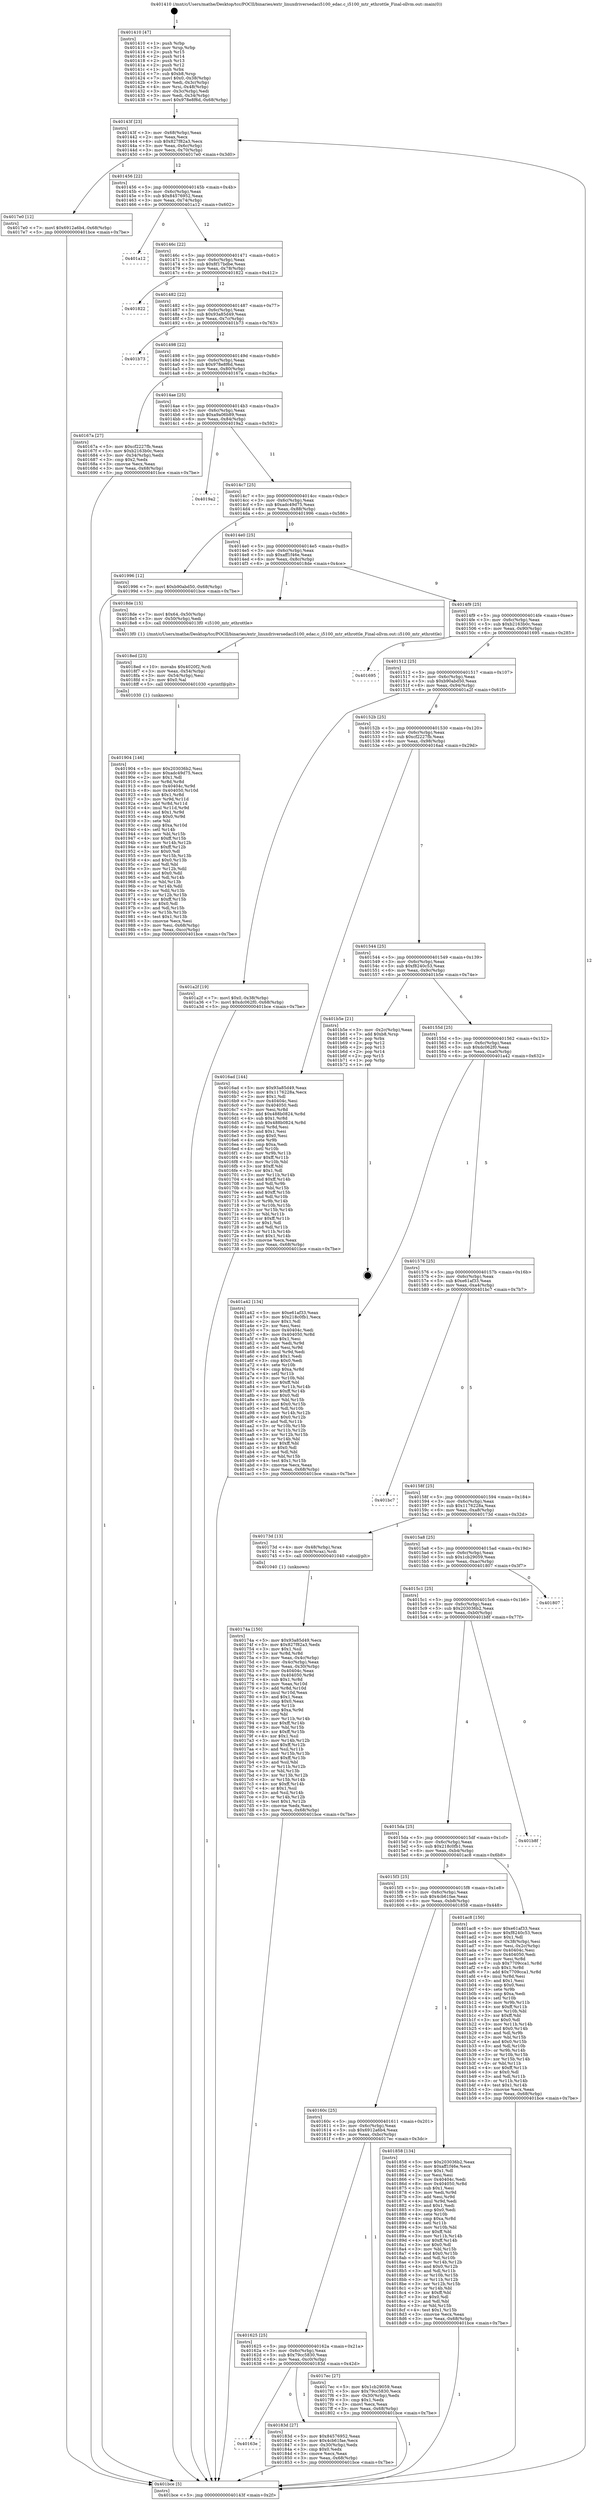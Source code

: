 digraph "0x401410" {
  label = "0x401410 (/mnt/c/Users/mathe/Desktop/tcc/POCII/binaries/extr_linuxdriversedaci5100_edac.c_i5100_mtr_ethrottle_Final-ollvm.out::main(0))"
  labelloc = "t"
  node[shape=record]

  Entry [label="",width=0.3,height=0.3,shape=circle,fillcolor=black,style=filled]
  "0x40143f" [label="{
     0x40143f [23]\l
     | [instrs]\l
     &nbsp;&nbsp;0x40143f \<+3\>: mov -0x68(%rbp),%eax\l
     &nbsp;&nbsp;0x401442 \<+2\>: mov %eax,%ecx\l
     &nbsp;&nbsp;0x401444 \<+6\>: sub $0x827f82a3,%ecx\l
     &nbsp;&nbsp;0x40144a \<+3\>: mov %eax,-0x6c(%rbp)\l
     &nbsp;&nbsp;0x40144d \<+3\>: mov %ecx,-0x70(%rbp)\l
     &nbsp;&nbsp;0x401450 \<+6\>: je 00000000004017e0 \<main+0x3d0\>\l
  }"]
  "0x4017e0" [label="{
     0x4017e0 [12]\l
     | [instrs]\l
     &nbsp;&nbsp;0x4017e0 \<+7\>: movl $0x6912a6b4,-0x68(%rbp)\l
     &nbsp;&nbsp;0x4017e7 \<+5\>: jmp 0000000000401bce \<main+0x7be\>\l
  }"]
  "0x401456" [label="{
     0x401456 [22]\l
     | [instrs]\l
     &nbsp;&nbsp;0x401456 \<+5\>: jmp 000000000040145b \<main+0x4b\>\l
     &nbsp;&nbsp;0x40145b \<+3\>: mov -0x6c(%rbp),%eax\l
     &nbsp;&nbsp;0x40145e \<+5\>: sub $0x84576952,%eax\l
     &nbsp;&nbsp;0x401463 \<+3\>: mov %eax,-0x74(%rbp)\l
     &nbsp;&nbsp;0x401466 \<+6\>: je 0000000000401a12 \<main+0x602\>\l
  }"]
  Exit [label="",width=0.3,height=0.3,shape=circle,fillcolor=black,style=filled,peripheries=2]
  "0x401a12" [label="{
     0x401a12\l
  }", style=dashed]
  "0x40146c" [label="{
     0x40146c [22]\l
     | [instrs]\l
     &nbsp;&nbsp;0x40146c \<+5\>: jmp 0000000000401471 \<main+0x61\>\l
     &nbsp;&nbsp;0x401471 \<+3\>: mov -0x6c(%rbp),%eax\l
     &nbsp;&nbsp;0x401474 \<+5\>: sub $0x8f17bdbe,%eax\l
     &nbsp;&nbsp;0x401479 \<+3\>: mov %eax,-0x78(%rbp)\l
     &nbsp;&nbsp;0x40147c \<+6\>: je 0000000000401822 \<main+0x412\>\l
  }"]
  "0x401904" [label="{
     0x401904 [146]\l
     | [instrs]\l
     &nbsp;&nbsp;0x401904 \<+5\>: mov $0x203036b2,%esi\l
     &nbsp;&nbsp;0x401909 \<+5\>: mov $0xadc49d75,%ecx\l
     &nbsp;&nbsp;0x40190e \<+2\>: mov $0x1,%dl\l
     &nbsp;&nbsp;0x401910 \<+3\>: xor %r8d,%r8d\l
     &nbsp;&nbsp;0x401913 \<+8\>: mov 0x40404c,%r9d\l
     &nbsp;&nbsp;0x40191b \<+8\>: mov 0x404050,%r10d\l
     &nbsp;&nbsp;0x401923 \<+4\>: sub $0x1,%r8d\l
     &nbsp;&nbsp;0x401927 \<+3\>: mov %r9d,%r11d\l
     &nbsp;&nbsp;0x40192a \<+3\>: add %r8d,%r11d\l
     &nbsp;&nbsp;0x40192d \<+4\>: imul %r11d,%r9d\l
     &nbsp;&nbsp;0x401931 \<+4\>: and $0x1,%r9d\l
     &nbsp;&nbsp;0x401935 \<+4\>: cmp $0x0,%r9d\l
     &nbsp;&nbsp;0x401939 \<+3\>: sete %bl\l
     &nbsp;&nbsp;0x40193c \<+4\>: cmp $0xa,%r10d\l
     &nbsp;&nbsp;0x401940 \<+4\>: setl %r14b\l
     &nbsp;&nbsp;0x401944 \<+3\>: mov %bl,%r15b\l
     &nbsp;&nbsp;0x401947 \<+4\>: xor $0xff,%r15b\l
     &nbsp;&nbsp;0x40194b \<+3\>: mov %r14b,%r12b\l
     &nbsp;&nbsp;0x40194e \<+4\>: xor $0xff,%r12b\l
     &nbsp;&nbsp;0x401952 \<+3\>: xor $0x0,%dl\l
     &nbsp;&nbsp;0x401955 \<+3\>: mov %r15b,%r13b\l
     &nbsp;&nbsp;0x401958 \<+4\>: and $0x0,%r13b\l
     &nbsp;&nbsp;0x40195c \<+2\>: and %dl,%bl\l
     &nbsp;&nbsp;0x40195e \<+3\>: mov %r12b,%dil\l
     &nbsp;&nbsp;0x401961 \<+4\>: and $0x0,%dil\l
     &nbsp;&nbsp;0x401965 \<+3\>: and %dl,%r14b\l
     &nbsp;&nbsp;0x401968 \<+3\>: or %bl,%r13b\l
     &nbsp;&nbsp;0x40196b \<+3\>: or %r14b,%dil\l
     &nbsp;&nbsp;0x40196e \<+3\>: xor %dil,%r13b\l
     &nbsp;&nbsp;0x401971 \<+3\>: or %r12b,%r15b\l
     &nbsp;&nbsp;0x401974 \<+4\>: xor $0xff,%r15b\l
     &nbsp;&nbsp;0x401978 \<+3\>: or $0x0,%dl\l
     &nbsp;&nbsp;0x40197b \<+3\>: and %dl,%r15b\l
     &nbsp;&nbsp;0x40197e \<+3\>: or %r15b,%r13b\l
     &nbsp;&nbsp;0x401981 \<+4\>: test $0x1,%r13b\l
     &nbsp;&nbsp;0x401985 \<+3\>: cmovne %ecx,%esi\l
     &nbsp;&nbsp;0x401988 \<+3\>: mov %esi,-0x68(%rbp)\l
     &nbsp;&nbsp;0x40198b \<+6\>: mov %eax,-0xcc(%rbp)\l
     &nbsp;&nbsp;0x401991 \<+5\>: jmp 0000000000401bce \<main+0x7be\>\l
  }"]
  "0x401822" [label="{
     0x401822\l
  }", style=dashed]
  "0x401482" [label="{
     0x401482 [22]\l
     | [instrs]\l
     &nbsp;&nbsp;0x401482 \<+5\>: jmp 0000000000401487 \<main+0x77\>\l
     &nbsp;&nbsp;0x401487 \<+3\>: mov -0x6c(%rbp),%eax\l
     &nbsp;&nbsp;0x40148a \<+5\>: sub $0x93a85d49,%eax\l
     &nbsp;&nbsp;0x40148f \<+3\>: mov %eax,-0x7c(%rbp)\l
     &nbsp;&nbsp;0x401492 \<+6\>: je 0000000000401b73 \<main+0x763\>\l
  }"]
  "0x4018ed" [label="{
     0x4018ed [23]\l
     | [instrs]\l
     &nbsp;&nbsp;0x4018ed \<+10\>: movabs $0x4020f2,%rdi\l
     &nbsp;&nbsp;0x4018f7 \<+3\>: mov %eax,-0x54(%rbp)\l
     &nbsp;&nbsp;0x4018fa \<+3\>: mov -0x54(%rbp),%esi\l
     &nbsp;&nbsp;0x4018fd \<+2\>: mov $0x0,%al\l
     &nbsp;&nbsp;0x4018ff \<+5\>: call 0000000000401030 \<printf@plt\>\l
     | [calls]\l
     &nbsp;&nbsp;0x401030 \{1\} (unknown)\l
  }"]
  "0x401b73" [label="{
     0x401b73\l
  }", style=dashed]
  "0x401498" [label="{
     0x401498 [22]\l
     | [instrs]\l
     &nbsp;&nbsp;0x401498 \<+5\>: jmp 000000000040149d \<main+0x8d\>\l
     &nbsp;&nbsp;0x40149d \<+3\>: mov -0x6c(%rbp),%eax\l
     &nbsp;&nbsp;0x4014a0 \<+5\>: sub $0x978e8f6d,%eax\l
     &nbsp;&nbsp;0x4014a5 \<+3\>: mov %eax,-0x80(%rbp)\l
     &nbsp;&nbsp;0x4014a8 \<+6\>: je 000000000040167a \<main+0x26a\>\l
  }"]
  "0x40163e" [label="{
     0x40163e\l
  }", style=dashed]
  "0x40167a" [label="{
     0x40167a [27]\l
     | [instrs]\l
     &nbsp;&nbsp;0x40167a \<+5\>: mov $0xcf2227fb,%eax\l
     &nbsp;&nbsp;0x40167f \<+5\>: mov $0xb2163b0c,%ecx\l
     &nbsp;&nbsp;0x401684 \<+3\>: mov -0x34(%rbp),%edx\l
     &nbsp;&nbsp;0x401687 \<+3\>: cmp $0x2,%edx\l
     &nbsp;&nbsp;0x40168a \<+3\>: cmovne %ecx,%eax\l
     &nbsp;&nbsp;0x40168d \<+3\>: mov %eax,-0x68(%rbp)\l
     &nbsp;&nbsp;0x401690 \<+5\>: jmp 0000000000401bce \<main+0x7be\>\l
  }"]
  "0x4014ae" [label="{
     0x4014ae [25]\l
     | [instrs]\l
     &nbsp;&nbsp;0x4014ae \<+5\>: jmp 00000000004014b3 \<main+0xa3\>\l
     &nbsp;&nbsp;0x4014b3 \<+3\>: mov -0x6c(%rbp),%eax\l
     &nbsp;&nbsp;0x4014b6 \<+5\>: sub $0xa9a06b89,%eax\l
     &nbsp;&nbsp;0x4014bb \<+6\>: mov %eax,-0x84(%rbp)\l
     &nbsp;&nbsp;0x4014c1 \<+6\>: je 00000000004019a2 \<main+0x592\>\l
  }"]
  "0x401bce" [label="{
     0x401bce [5]\l
     | [instrs]\l
     &nbsp;&nbsp;0x401bce \<+5\>: jmp 000000000040143f \<main+0x2f\>\l
  }"]
  "0x401410" [label="{
     0x401410 [47]\l
     | [instrs]\l
     &nbsp;&nbsp;0x401410 \<+1\>: push %rbp\l
     &nbsp;&nbsp;0x401411 \<+3\>: mov %rsp,%rbp\l
     &nbsp;&nbsp;0x401414 \<+2\>: push %r15\l
     &nbsp;&nbsp;0x401416 \<+2\>: push %r14\l
     &nbsp;&nbsp;0x401418 \<+2\>: push %r13\l
     &nbsp;&nbsp;0x40141a \<+2\>: push %r12\l
     &nbsp;&nbsp;0x40141c \<+1\>: push %rbx\l
     &nbsp;&nbsp;0x40141d \<+7\>: sub $0xb8,%rsp\l
     &nbsp;&nbsp;0x401424 \<+7\>: movl $0x0,-0x38(%rbp)\l
     &nbsp;&nbsp;0x40142b \<+3\>: mov %edi,-0x3c(%rbp)\l
     &nbsp;&nbsp;0x40142e \<+4\>: mov %rsi,-0x48(%rbp)\l
     &nbsp;&nbsp;0x401432 \<+3\>: mov -0x3c(%rbp),%edi\l
     &nbsp;&nbsp;0x401435 \<+3\>: mov %edi,-0x34(%rbp)\l
     &nbsp;&nbsp;0x401438 \<+7\>: movl $0x978e8f6d,-0x68(%rbp)\l
  }"]
  "0x40183d" [label="{
     0x40183d [27]\l
     | [instrs]\l
     &nbsp;&nbsp;0x40183d \<+5\>: mov $0x84576952,%eax\l
     &nbsp;&nbsp;0x401842 \<+5\>: mov $0x4cb61fae,%ecx\l
     &nbsp;&nbsp;0x401847 \<+3\>: mov -0x30(%rbp),%edx\l
     &nbsp;&nbsp;0x40184a \<+3\>: cmp $0x0,%edx\l
     &nbsp;&nbsp;0x40184d \<+3\>: cmove %ecx,%eax\l
     &nbsp;&nbsp;0x401850 \<+3\>: mov %eax,-0x68(%rbp)\l
     &nbsp;&nbsp;0x401853 \<+5\>: jmp 0000000000401bce \<main+0x7be\>\l
  }"]
  "0x4019a2" [label="{
     0x4019a2\l
  }", style=dashed]
  "0x4014c7" [label="{
     0x4014c7 [25]\l
     | [instrs]\l
     &nbsp;&nbsp;0x4014c7 \<+5\>: jmp 00000000004014cc \<main+0xbc\>\l
     &nbsp;&nbsp;0x4014cc \<+3\>: mov -0x6c(%rbp),%eax\l
     &nbsp;&nbsp;0x4014cf \<+5\>: sub $0xadc49d75,%eax\l
     &nbsp;&nbsp;0x4014d4 \<+6\>: mov %eax,-0x88(%rbp)\l
     &nbsp;&nbsp;0x4014da \<+6\>: je 0000000000401996 \<main+0x586\>\l
  }"]
  "0x401625" [label="{
     0x401625 [25]\l
     | [instrs]\l
     &nbsp;&nbsp;0x401625 \<+5\>: jmp 000000000040162a \<main+0x21a\>\l
     &nbsp;&nbsp;0x40162a \<+3\>: mov -0x6c(%rbp),%eax\l
     &nbsp;&nbsp;0x40162d \<+5\>: sub $0x79cc5830,%eax\l
     &nbsp;&nbsp;0x401632 \<+6\>: mov %eax,-0xc0(%rbp)\l
     &nbsp;&nbsp;0x401638 \<+6\>: je 000000000040183d \<main+0x42d\>\l
  }"]
  "0x401996" [label="{
     0x401996 [12]\l
     | [instrs]\l
     &nbsp;&nbsp;0x401996 \<+7\>: movl $0xb90abd50,-0x68(%rbp)\l
     &nbsp;&nbsp;0x40199d \<+5\>: jmp 0000000000401bce \<main+0x7be\>\l
  }"]
  "0x4014e0" [label="{
     0x4014e0 [25]\l
     | [instrs]\l
     &nbsp;&nbsp;0x4014e0 \<+5\>: jmp 00000000004014e5 \<main+0xd5\>\l
     &nbsp;&nbsp;0x4014e5 \<+3\>: mov -0x6c(%rbp),%eax\l
     &nbsp;&nbsp;0x4014e8 \<+5\>: sub $0xaff1f46e,%eax\l
     &nbsp;&nbsp;0x4014ed \<+6\>: mov %eax,-0x8c(%rbp)\l
     &nbsp;&nbsp;0x4014f3 \<+6\>: je 00000000004018de \<main+0x4ce\>\l
  }"]
  "0x4017ec" [label="{
     0x4017ec [27]\l
     | [instrs]\l
     &nbsp;&nbsp;0x4017ec \<+5\>: mov $0x1cb29059,%eax\l
     &nbsp;&nbsp;0x4017f1 \<+5\>: mov $0x79cc5830,%ecx\l
     &nbsp;&nbsp;0x4017f6 \<+3\>: mov -0x30(%rbp),%edx\l
     &nbsp;&nbsp;0x4017f9 \<+3\>: cmp $0x1,%edx\l
     &nbsp;&nbsp;0x4017fc \<+3\>: cmovl %ecx,%eax\l
     &nbsp;&nbsp;0x4017ff \<+3\>: mov %eax,-0x68(%rbp)\l
     &nbsp;&nbsp;0x401802 \<+5\>: jmp 0000000000401bce \<main+0x7be\>\l
  }"]
  "0x4018de" [label="{
     0x4018de [15]\l
     | [instrs]\l
     &nbsp;&nbsp;0x4018de \<+7\>: movl $0x64,-0x50(%rbp)\l
     &nbsp;&nbsp;0x4018e5 \<+3\>: mov -0x50(%rbp),%edi\l
     &nbsp;&nbsp;0x4018e8 \<+5\>: call 00000000004013f0 \<i5100_mtr_ethrottle\>\l
     | [calls]\l
     &nbsp;&nbsp;0x4013f0 \{1\} (/mnt/c/Users/mathe/Desktop/tcc/POCII/binaries/extr_linuxdriversedaci5100_edac.c_i5100_mtr_ethrottle_Final-ollvm.out::i5100_mtr_ethrottle)\l
  }"]
  "0x4014f9" [label="{
     0x4014f9 [25]\l
     | [instrs]\l
     &nbsp;&nbsp;0x4014f9 \<+5\>: jmp 00000000004014fe \<main+0xee\>\l
     &nbsp;&nbsp;0x4014fe \<+3\>: mov -0x6c(%rbp),%eax\l
     &nbsp;&nbsp;0x401501 \<+5\>: sub $0xb2163b0c,%eax\l
     &nbsp;&nbsp;0x401506 \<+6\>: mov %eax,-0x90(%rbp)\l
     &nbsp;&nbsp;0x40150c \<+6\>: je 0000000000401695 \<main+0x285\>\l
  }"]
  "0x40160c" [label="{
     0x40160c [25]\l
     | [instrs]\l
     &nbsp;&nbsp;0x40160c \<+5\>: jmp 0000000000401611 \<main+0x201\>\l
     &nbsp;&nbsp;0x401611 \<+3\>: mov -0x6c(%rbp),%eax\l
     &nbsp;&nbsp;0x401614 \<+5\>: sub $0x6912a6b4,%eax\l
     &nbsp;&nbsp;0x401619 \<+6\>: mov %eax,-0xbc(%rbp)\l
     &nbsp;&nbsp;0x40161f \<+6\>: je 00000000004017ec \<main+0x3dc\>\l
  }"]
  "0x401695" [label="{
     0x401695\l
  }", style=dashed]
  "0x401512" [label="{
     0x401512 [25]\l
     | [instrs]\l
     &nbsp;&nbsp;0x401512 \<+5\>: jmp 0000000000401517 \<main+0x107\>\l
     &nbsp;&nbsp;0x401517 \<+3\>: mov -0x6c(%rbp),%eax\l
     &nbsp;&nbsp;0x40151a \<+5\>: sub $0xb90abd50,%eax\l
     &nbsp;&nbsp;0x40151f \<+6\>: mov %eax,-0x94(%rbp)\l
     &nbsp;&nbsp;0x401525 \<+6\>: je 0000000000401a2f \<main+0x61f\>\l
  }"]
  "0x401858" [label="{
     0x401858 [134]\l
     | [instrs]\l
     &nbsp;&nbsp;0x401858 \<+5\>: mov $0x203036b2,%eax\l
     &nbsp;&nbsp;0x40185d \<+5\>: mov $0xaff1f46e,%ecx\l
     &nbsp;&nbsp;0x401862 \<+2\>: mov $0x1,%dl\l
     &nbsp;&nbsp;0x401864 \<+2\>: xor %esi,%esi\l
     &nbsp;&nbsp;0x401866 \<+7\>: mov 0x40404c,%edi\l
     &nbsp;&nbsp;0x40186d \<+8\>: mov 0x404050,%r8d\l
     &nbsp;&nbsp;0x401875 \<+3\>: sub $0x1,%esi\l
     &nbsp;&nbsp;0x401878 \<+3\>: mov %edi,%r9d\l
     &nbsp;&nbsp;0x40187b \<+3\>: add %esi,%r9d\l
     &nbsp;&nbsp;0x40187e \<+4\>: imul %r9d,%edi\l
     &nbsp;&nbsp;0x401882 \<+3\>: and $0x1,%edi\l
     &nbsp;&nbsp;0x401885 \<+3\>: cmp $0x0,%edi\l
     &nbsp;&nbsp;0x401888 \<+4\>: sete %r10b\l
     &nbsp;&nbsp;0x40188c \<+4\>: cmp $0xa,%r8d\l
     &nbsp;&nbsp;0x401890 \<+4\>: setl %r11b\l
     &nbsp;&nbsp;0x401894 \<+3\>: mov %r10b,%bl\l
     &nbsp;&nbsp;0x401897 \<+3\>: xor $0xff,%bl\l
     &nbsp;&nbsp;0x40189a \<+3\>: mov %r11b,%r14b\l
     &nbsp;&nbsp;0x40189d \<+4\>: xor $0xff,%r14b\l
     &nbsp;&nbsp;0x4018a1 \<+3\>: xor $0x0,%dl\l
     &nbsp;&nbsp;0x4018a4 \<+3\>: mov %bl,%r15b\l
     &nbsp;&nbsp;0x4018a7 \<+4\>: and $0x0,%r15b\l
     &nbsp;&nbsp;0x4018ab \<+3\>: and %dl,%r10b\l
     &nbsp;&nbsp;0x4018ae \<+3\>: mov %r14b,%r12b\l
     &nbsp;&nbsp;0x4018b1 \<+4\>: and $0x0,%r12b\l
     &nbsp;&nbsp;0x4018b5 \<+3\>: and %dl,%r11b\l
     &nbsp;&nbsp;0x4018b8 \<+3\>: or %r10b,%r15b\l
     &nbsp;&nbsp;0x4018bb \<+3\>: or %r11b,%r12b\l
     &nbsp;&nbsp;0x4018be \<+3\>: xor %r12b,%r15b\l
     &nbsp;&nbsp;0x4018c1 \<+3\>: or %r14b,%bl\l
     &nbsp;&nbsp;0x4018c4 \<+3\>: xor $0xff,%bl\l
     &nbsp;&nbsp;0x4018c7 \<+3\>: or $0x0,%dl\l
     &nbsp;&nbsp;0x4018ca \<+2\>: and %dl,%bl\l
     &nbsp;&nbsp;0x4018cc \<+3\>: or %bl,%r15b\l
     &nbsp;&nbsp;0x4018cf \<+4\>: test $0x1,%r15b\l
     &nbsp;&nbsp;0x4018d3 \<+3\>: cmovne %ecx,%eax\l
     &nbsp;&nbsp;0x4018d6 \<+3\>: mov %eax,-0x68(%rbp)\l
     &nbsp;&nbsp;0x4018d9 \<+5\>: jmp 0000000000401bce \<main+0x7be\>\l
  }"]
  "0x401a2f" [label="{
     0x401a2f [19]\l
     | [instrs]\l
     &nbsp;&nbsp;0x401a2f \<+7\>: movl $0x0,-0x38(%rbp)\l
     &nbsp;&nbsp;0x401a36 \<+7\>: movl $0xdc062f0,-0x68(%rbp)\l
     &nbsp;&nbsp;0x401a3d \<+5\>: jmp 0000000000401bce \<main+0x7be\>\l
  }"]
  "0x40152b" [label="{
     0x40152b [25]\l
     | [instrs]\l
     &nbsp;&nbsp;0x40152b \<+5\>: jmp 0000000000401530 \<main+0x120\>\l
     &nbsp;&nbsp;0x401530 \<+3\>: mov -0x6c(%rbp),%eax\l
     &nbsp;&nbsp;0x401533 \<+5\>: sub $0xcf2227fb,%eax\l
     &nbsp;&nbsp;0x401538 \<+6\>: mov %eax,-0x98(%rbp)\l
     &nbsp;&nbsp;0x40153e \<+6\>: je 00000000004016ad \<main+0x29d\>\l
  }"]
  "0x4015f3" [label="{
     0x4015f3 [25]\l
     | [instrs]\l
     &nbsp;&nbsp;0x4015f3 \<+5\>: jmp 00000000004015f8 \<main+0x1e8\>\l
     &nbsp;&nbsp;0x4015f8 \<+3\>: mov -0x6c(%rbp),%eax\l
     &nbsp;&nbsp;0x4015fb \<+5\>: sub $0x4cb61fae,%eax\l
     &nbsp;&nbsp;0x401600 \<+6\>: mov %eax,-0xb8(%rbp)\l
     &nbsp;&nbsp;0x401606 \<+6\>: je 0000000000401858 \<main+0x448\>\l
  }"]
  "0x4016ad" [label="{
     0x4016ad [144]\l
     | [instrs]\l
     &nbsp;&nbsp;0x4016ad \<+5\>: mov $0x93a85d49,%eax\l
     &nbsp;&nbsp;0x4016b2 \<+5\>: mov $0x1176228a,%ecx\l
     &nbsp;&nbsp;0x4016b7 \<+2\>: mov $0x1,%dl\l
     &nbsp;&nbsp;0x4016b9 \<+7\>: mov 0x40404c,%esi\l
     &nbsp;&nbsp;0x4016c0 \<+7\>: mov 0x404050,%edi\l
     &nbsp;&nbsp;0x4016c7 \<+3\>: mov %esi,%r8d\l
     &nbsp;&nbsp;0x4016ca \<+7\>: add $0x488b0824,%r8d\l
     &nbsp;&nbsp;0x4016d1 \<+4\>: sub $0x1,%r8d\l
     &nbsp;&nbsp;0x4016d5 \<+7\>: sub $0x488b0824,%r8d\l
     &nbsp;&nbsp;0x4016dc \<+4\>: imul %r8d,%esi\l
     &nbsp;&nbsp;0x4016e0 \<+3\>: and $0x1,%esi\l
     &nbsp;&nbsp;0x4016e3 \<+3\>: cmp $0x0,%esi\l
     &nbsp;&nbsp;0x4016e6 \<+4\>: sete %r9b\l
     &nbsp;&nbsp;0x4016ea \<+3\>: cmp $0xa,%edi\l
     &nbsp;&nbsp;0x4016ed \<+4\>: setl %r10b\l
     &nbsp;&nbsp;0x4016f1 \<+3\>: mov %r9b,%r11b\l
     &nbsp;&nbsp;0x4016f4 \<+4\>: xor $0xff,%r11b\l
     &nbsp;&nbsp;0x4016f8 \<+3\>: mov %r10b,%bl\l
     &nbsp;&nbsp;0x4016fb \<+3\>: xor $0xff,%bl\l
     &nbsp;&nbsp;0x4016fe \<+3\>: xor $0x1,%dl\l
     &nbsp;&nbsp;0x401701 \<+3\>: mov %r11b,%r14b\l
     &nbsp;&nbsp;0x401704 \<+4\>: and $0xff,%r14b\l
     &nbsp;&nbsp;0x401708 \<+3\>: and %dl,%r9b\l
     &nbsp;&nbsp;0x40170b \<+3\>: mov %bl,%r15b\l
     &nbsp;&nbsp;0x40170e \<+4\>: and $0xff,%r15b\l
     &nbsp;&nbsp;0x401712 \<+3\>: and %dl,%r10b\l
     &nbsp;&nbsp;0x401715 \<+3\>: or %r9b,%r14b\l
     &nbsp;&nbsp;0x401718 \<+3\>: or %r10b,%r15b\l
     &nbsp;&nbsp;0x40171b \<+3\>: xor %r15b,%r14b\l
     &nbsp;&nbsp;0x40171e \<+3\>: or %bl,%r11b\l
     &nbsp;&nbsp;0x401721 \<+4\>: xor $0xff,%r11b\l
     &nbsp;&nbsp;0x401725 \<+3\>: or $0x1,%dl\l
     &nbsp;&nbsp;0x401728 \<+3\>: and %dl,%r11b\l
     &nbsp;&nbsp;0x40172b \<+3\>: or %r11b,%r14b\l
     &nbsp;&nbsp;0x40172e \<+4\>: test $0x1,%r14b\l
     &nbsp;&nbsp;0x401732 \<+3\>: cmovne %ecx,%eax\l
     &nbsp;&nbsp;0x401735 \<+3\>: mov %eax,-0x68(%rbp)\l
     &nbsp;&nbsp;0x401738 \<+5\>: jmp 0000000000401bce \<main+0x7be\>\l
  }"]
  "0x401544" [label="{
     0x401544 [25]\l
     | [instrs]\l
     &nbsp;&nbsp;0x401544 \<+5\>: jmp 0000000000401549 \<main+0x139\>\l
     &nbsp;&nbsp;0x401549 \<+3\>: mov -0x6c(%rbp),%eax\l
     &nbsp;&nbsp;0x40154c \<+5\>: sub $0xf8240c53,%eax\l
     &nbsp;&nbsp;0x401551 \<+6\>: mov %eax,-0x9c(%rbp)\l
     &nbsp;&nbsp;0x401557 \<+6\>: je 0000000000401b5e \<main+0x74e\>\l
  }"]
  "0x401ac8" [label="{
     0x401ac8 [150]\l
     | [instrs]\l
     &nbsp;&nbsp;0x401ac8 \<+5\>: mov $0xe61af33,%eax\l
     &nbsp;&nbsp;0x401acd \<+5\>: mov $0xf8240c53,%ecx\l
     &nbsp;&nbsp;0x401ad2 \<+2\>: mov $0x1,%dl\l
     &nbsp;&nbsp;0x401ad4 \<+3\>: mov -0x38(%rbp),%esi\l
     &nbsp;&nbsp;0x401ad7 \<+3\>: mov %esi,-0x2c(%rbp)\l
     &nbsp;&nbsp;0x401ada \<+7\>: mov 0x40404c,%esi\l
     &nbsp;&nbsp;0x401ae1 \<+7\>: mov 0x404050,%edi\l
     &nbsp;&nbsp;0x401ae8 \<+3\>: mov %esi,%r8d\l
     &nbsp;&nbsp;0x401aeb \<+7\>: sub $0x7709cca1,%r8d\l
     &nbsp;&nbsp;0x401af2 \<+4\>: sub $0x1,%r8d\l
     &nbsp;&nbsp;0x401af6 \<+7\>: add $0x7709cca1,%r8d\l
     &nbsp;&nbsp;0x401afd \<+4\>: imul %r8d,%esi\l
     &nbsp;&nbsp;0x401b01 \<+3\>: and $0x1,%esi\l
     &nbsp;&nbsp;0x401b04 \<+3\>: cmp $0x0,%esi\l
     &nbsp;&nbsp;0x401b07 \<+4\>: sete %r9b\l
     &nbsp;&nbsp;0x401b0b \<+3\>: cmp $0xa,%edi\l
     &nbsp;&nbsp;0x401b0e \<+4\>: setl %r10b\l
     &nbsp;&nbsp;0x401b12 \<+3\>: mov %r9b,%r11b\l
     &nbsp;&nbsp;0x401b15 \<+4\>: xor $0xff,%r11b\l
     &nbsp;&nbsp;0x401b19 \<+3\>: mov %r10b,%bl\l
     &nbsp;&nbsp;0x401b1c \<+3\>: xor $0xff,%bl\l
     &nbsp;&nbsp;0x401b1f \<+3\>: xor $0x0,%dl\l
     &nbsp;&nbsp;0x401b22 \<+3\>: mov %r11b,%r14b\l
     &nbsp;&nbsp;0x401b25 \<+4\>: and $0x0,%r14b\l
     &nbsp;&nbsp;0x401b29 \<+3\>: and %dl,%r9b\l
     &nbsp;&nbsp;0x401b2c \<+3\>: mov %bl,%r15b\l
     &nbsp;&nbsp;0x401b2f \<+4\>: and $0x0,%r15b\l
     &nbsp;&nbsp;0x401b33 \<+3\>: and %dl,%r10b\l
     &nbsp;&nbsp;0x401b36 \<+3\>: or %r9b,%r14b\l
     &nbsp;&nbsp;0x401b39 \<+3\>: or %r10b,%r15b\l
     &nbsp;&nbsp;0x401b3c \<+3\>: xor %r15b,%r14b\l
     &nbsp;&nbsp;0x401b3f \<+3\>: or %bl,%r11b\l
     &nbsp;&nbsp;0x401b42 \<+4\>: xor $0xff,%r11b\l
     &nbsp;&nbsp;0x401b46 \<+3\>: or $0x0,%dl\l
     &nbsp;&nbsp;0x401b49 \<+3\>: and %dl,%r11b\l
     &nbsp;&nbsp;0x401b4c \<+3\>: or %r11b,%r14b\l
     &nbsp;&nbsp;0x401b4f \<+4\>: test $0x1,%r14b\l
     &nbsp;&nbsp;0x401b53 \<+3\>: cmovne %ecx,%eax\l
     &nbsp;&nbsp;0x401b56 \<+3\>: mov %eax,-0x68(%rbp)\l
     &nbsp;&nbsp;0x401b59 \<+5\>: jmp 0000000000401bce \<main+0x7be\>\l
  }"]
  "0x401b5e" [label="{
     0x401b5e [21]\l
     | [instrs]\l
     &nbsp;&nbsp;0x401b5e \<+3\>: mov -0x2c(%rbp),%eax\l
     &nbsp;&nbsp;0x401b61 \<+7\>: add $0xb8,%rsp\l
     &nbsp;&nbsp;0x401b68 \<+1\>: pop %rbx\l
     &nbsp;&nbsp;0x401b69 \<+2\>: pop %r12\l
     &nbsp;&nbsp;0x401b6b \<+2\>: pop %r13\l
     &nbsp;&nbsp;0x401b6d \<+2\>: pop %r14\l
     &nbsp;&nbsp;0x401b6f \<+2\>: pop %r15\l
     &nbsp;&nbsp;0x401b71 \<+1\>: pop %rbp\l
     &nbsp;&nbsp;0x401b72 \<+1\>: ret\l
  }"]
  "0x40155d" [label="{
     0x40155d [25]\l
     | [instrs]\l
     &nbsp;&nbsp;0x40155d \<+5\>: jmp 0000000000401562 \<main+0x152\>\l
     &nbsp;&nbsp;0x401562 \<+3\>: mov -0x6c(%rbp),%eax\l
     &nbsp;&nbsp;0x401565 \<+5\>: sub $0xdc062f0,%eax\l
     &nbsp;&nbsp;0x40156a \<+6\>: mov %eax,-0xa0(%rbp)\l
     &nbsp;&nbsp;0x401570 \<+6\>: je 0000000000401a42 \<main+0x632\>\l
  }"]
  "0x4015da" [label="{
     0x4015da [25]\l
     | [instrs]\l
     &nbsp;&nbsp;0x4015da \<+5\>: jmp 00000000004015df \<main+0x1cf\>\l
     &nbsp;&nbsp;0x4015df \<+3\>: mov -0x6c(%rbp),%eax\l
     &nbsp;&nbsp;0x4015e2 \<+5\>: sub $0x218c0fb1,%eax\l
     &nbsp;&nbsp;0x4015e7 \<+6\>: mov %eax,-0xb4(%rbp)\l
     &nbsp;&nbsp;0x4015ed \<+6\>: je 0000000000401ac8 \<main+0x6b8\>\l
  }"]
  "0x401a42" [label="{
     0x401a42 [134]\l
     | [instrs]\l
     &nbsp;&nbsp;0x401a42 \<+5\>: mov $0xe61af33,%eax\l
     &nbsp;&nbsp;0x401a47 \<+5\>: mov $0x218c0fb1,%ecx\l
     &nbsp;&nbsp;0x401a4c \<+2\>: mov $0x1,%dl\l
     &nbsp;&nbsp;0x401a4e \<+2\>: xor %esi,%esi\l
     &nbsp;&nbsp;0x401a50 \<+7\>: mov 0x40404c,%edi\l
     &nbsp;&nbsp;0x401a57 \<+8\>: mov 0x404050,%r8d\l
     &nbsp;&nbsp;0x401a5f \<+3\>: sub $0x1,%esi\l
     &nbsp;&nbsp;0x401a62 \<+3\>: mov %edi,%r9d\l
     &nbsp;&nbsp;0x401a65 \<+3\>: add %esi,%r9d\l
     &nbsp;&nbsp;0x401a68 \<+4\>: imul %r9d,%edi\l
     &nbsp;&nbsp;0x401a6c \<+3\>: and $0x1,%edi\l
     &nbsp;&nbsp;0x401a6f \<+3\>: cmp $0x0,%edi\l
     &nbsp;&nbsp;0x401a72 \<+4\>: sete %r10b\l
     &nbsp;&nbsp;0x401a76 \<+4\>: cmp $0xa,%r8d\l
     &nbsp;&nbsp;0x401a7a \<+4\>: setl %r11b\l
     &nbsp;&nbsp;0x401a7e \<+3\>: mov %r10b,%bl\l
     &nbsp;&nbsp;0x401a81 \<+3\>: xor $0xff,%bl\l
     &nbsp;&nbsp;0x401a84 \<+3\>: mov %r11b,%r14b\l
     &nbsp;&nbsp;0x401a87 \<+4\>: xor $0xff,%r14b\l
     &nbsp;&nbsp;0x401a8b \<+3\>: xor $0x0,%dl\l
     &nbsp;&nbsp;0x401a8e \<+3\>: mov %bl,%r15b\l
     &nbsp;&nbsp;0x401a91 \<+4\>: and $0x0,%r15b\l
     &nbsp;&nbsp;0x401a95 \<+3\>: and %dl,%r10b\l
     &nbsp;&nbsp;0x401a98 \<+3\>: mov %r14b,%r12b\l
     &nbsp;&nbsp;0x401a9b \<+4\>: and $0x0,%r12b\l
     &nbsp;&nbsp;0x401a9f \<+3\>: and %dl,%r11b\l
     &nbsp;&nbsp;0x401aa2 \<+3\>: or %r10b,%r15b\l
     &nbsp;&nbsp;0x401aa5 \<+3\>: or %r11b,%r12b\l
     &nbsp;&nbsp;0x401aa8 \<+3\>: xor %r12b,%r15b\l
     &nbsp;&nbsp;0x401aab \<+3\>: or %r14b,%bl\l
     &nbsp;&nbsp;0x401aae \<+3\>: xor $0xff,%bl\l
     &nbsp;&nbsp;0x401ab1 \<+3\>: or $0x0,%dl\l
     &nbsp;&nbsp;0x401ab4 \<+2\>: and %dl,%bl\l
     &nbsp;&nbsp;0x401ab6 \<+3\>: or %bl,%r15b\l
     &nbsp;&nbsp;0x401ab9 \<+4\>: test $0x1,%r15b\l
     &nbsp;&nbsp;0x401abd \<+3\>: cmovne %ecx,%eax\l
     &nbsp;&nbsp;0x401ac0 \<+3\>: mov %eax,-0x68(%rbp)\l
     &nbsp;&nbsp;0x401ac3 \<+5\>: jmp 0000000000401bce \<main+0x7be\>\l
  }"]
  "0x401576" [label="{
     0x401576 [25]\l
     | [instrs]\l
     &nbsp;&nbsp;0x401576 \<+5\>: jmp 000000000040157b \<main+0x16b\>\l
     &nbsp;&nbsp;0x40157b \<+3\>: mov -0x6c(%rbp),%eax\l
     &nbsp;&nbsp;0x40157e \<+5\>: sub $0xe61af33,%eax\l
     &nbsp;&nbsp;0x401583 \<+6\>: mov %eax,-0xa4(%rbp)\l
     &nbsp;&nbsp;0x401589 \<+6\>: je 0000000000401bc7 \<main+0x7b7\>\l
  }"]
  "0x401b8f" [label="{
     0x401b8f\l
  }", style=dashed]
  "0x401bc7" [label="{
     0x401bc7\l
  }", style=dashed]
  "0x40158f" [label="{
     0x40158f [25]\l
     | [instrs]\l
     &nbsp;&nbsp;0x40158f \<+5\>: jmp 0000000000401594 \<main+0x184\>\l
     &nbsp;&nbsp;0x401594 \<+3\>: mov -0x6c(%rbp),%eax\l
     &nbsp;&nbsp;0x401597 \<+5\>: sub $0x1176228a,%eax\l
     &nbsp;&nbsp;0x40159c \<+6\>: mov %eax,-0xa8(%rbp)\l
     &nbsp;&nbsp;0x4015a2 \<+6\>: je 000000000040173d \<main+0x32d\>\l
  }"]
  "0x4015c1" [label="{
     0x4015c1 [25]\l
     | [instrs]\l
     &nbsp;&nbsp;0x4015c1 \<+5\>: jmp 00000000004015c6 \<main+0x1b6\>\l
     &nbsp;&nbsp;0x4015c6 \<+3\>: mov -0x6c(%rbp),%eax\l
     &nbsp;&nbsp;0x4015c9 \<+5\>: sub $0x203036b2,%eax\l
     &nbsp;&nbsp;0x4015ce \<+6\>: mov %eax,-0xb0(%rbp)\l
     &nbsp;&nbsp;0x4015d4 \<+6\>: je 0000000000401b8f \<main+0x77f\>\l
  }"]
  "0x40173d" [label="{
     0x40173d [13]\l
     | [instrs]\l
     &nbsp;&nbsp;0x40173d \<+4\>: mov -0x48(%rbp),%rax\l
     &nbsp;&nbsp;0x401741 \<+4\>: mov 0x8(%rax),%rdi\l
     &nbsp;&nbsp;0x401745 \<+5\>: call 0000000000401040 \<atoi@plt\>\l
     | [calls]\l
     &nbsp;&nbsp;0x401040 \{1\} (unknown)\l
  }"]
  "0x4015a8" [label="{
     0x4015a8 [25]\l
     | [instrs]\l
     &nbsp;&nbsp;0x4015a8 \<+5\>: jmp 00000000004015ad \<main+0x19d\>\l
     &nbsp;&nbsp;0x4015ad \<+3\>: mov -0x6c(%rbp),%eax\l
     &nbsp;&nbsp;0x4015b0 \<+5\>: sub $0x1cb29059,%eax\l
     &nbsp;&nbsp;0x4015b5 \<+6\>: mov %eax,-0xac(%rbp)\l
     &nbsp;&nbsp;0x4015bb \<+6\>: je 0000000000401807 \<main+0x3f7\>\l
  }"]
  "0x40174a" [label="{
     0x40174a [150]\l
     | [instrs]\l
     &nbsp;&nbsp;0x40174a \<+5\>: mov $0x93a85d49,%ecx\l
     &nbsp;&nbsp;0x40174f \<+5\>: mov $0x827f82a3,%edx\l
     &nbsp;&nbsp;0x401754 \<+3\>: mov $0x1,%sil\l
     &nbsp;&nbsp;0x401757 \<+3\>: xor %r8d,%r8d\l
     &nbsp;&nbsp;0x40175a \<+3\>: mov %eax,-0x4c(%rbp)\l
     &nbsp;&nbsp;0x40175d \<+3\>: mov -0x4c(%rbp),%eax\l
     &nbsp;&nbsp;0x401760 \<+3\>: mov %eax,-0x30(%rbp)\l
     &nbsp;&nbsp;0x401763 \<+7\>: mov 0x40404c,%eax\l
     &nbsp;&nbsp;0x40176a \<+8\>: mov 0x404050,%r9d\l
     &nbsp;&nbsp;0x401772 \<+4\>: sub $0x1,%r8d\l
     &nbsp;&nbsp;0x401776 \<+3\>: mov %eax,%r10d\l
     &nbsp;&nbsp;0x401779 \<+3\>: add %r8d,%r10d\l
     &nbsp;&nbsp;0x40177c \<+4\>: imul %r10d,%eax\l
     &nbsp;&nbsp;0x401780 \<+3\>: and $0x1,%eax\l
     &nbsp;&nbsp;0x401783 \<+3\>: cmp $0x0,%eax\l
     &nbsp;&nbsp;0x401786 \<+4\>: sete %r11b\l
     &nbsp;&nbsp;0x40178a \<+4\>: cmp $0xa,%r9d\l
     &nbsp;&nbsp;0x40178e \<+3\>: setl %bl\l
     &nbsp;&nbsp;0x401791 \<+3\>: mov %r11b,%r14b\l
     &nbsp;&nbsp;0x401794 \<+4\>: xor $0xff,%r14b\l
     &nbsp;&nbsp;0x401798 \<+3\>: mov %bl,%r15b\l
     &nbsp;&nbsp;0x40179b \<+4\>: xor $0xff,%r15b\l
     &nbsp;&nbsp;0x40179f \<+4\>: xor $0x1,%sil\l
     &nbsp;&nbsp;0x4017a3 \<+3\>: mov %r14b,%r12b\l
     &nbsp;&nbsp;0x4017a6 \<+4\>: and $0xff,%r12b\l
     &nbsp;&nbsp;0x4017aa \<+3\>: and %sil,%r11b\l
     &nbsp;&nbsp;0x4017ad \<+3\>: mov %r15b,%r13b\l
     &nbsp;&nbsp;0x4017b0 \<+4\>: and $0xff,%r13b\l
     &nbsp;&nbsp;0x4017b4 \<+3\>: and %sil,%bl\l
     &nbsp;&nbsp;0x4017b7 \<+3\>: or %r11b,%r12b\l
     &nbsp;&nbsp;0x4017ba \<+3\>: or %bl,%r13b\l
     &nbsp;&nbsp;0x4017bd \<+3\>: xor %r13b,%r12b\l
     &nbsp;&nbsp;0x4017c0 \<+3\>: or %r15b,%r14b\l
     &nbsp;&nbsp;0x4017c3 \<+4\>: xor $0xff,%r14b\l
     &nbsp;&nbsp;0x4017c7 \<+4\>: or $0x1,%sil\l
     &nbsp;&nbsp;0x4017cb \<+3\>: and %sil,%r14b\l
     &nbsp;&nbsp;0x4017ce \<+3\>: or %r14b,%r12b\l
     &nbsp;&nbsp;0x4017d1 \<+4\>: test $0x1,%r12b\l
     &nbsp;&nbsp;0x4017d5 \<+3\>: cmovne %edx,%ecx\l
     &nbsp;&nbsp;0x4017d8 \<+3\>: mov %ecx,-0x68(%rbp)\l
     &nbsp;&nbsp;0x4017db \<+5\>: jmp 0000000000401bce \<main+0x7be\>\l
  }"]
  "0x401807" [label="{
     0x401807\l
  }", style=dashed]
  Entry -> "0x401410" [label=" 1"]
  "0x40143f" -> "0x4017e0" [label=" 1"]
  "0x40143f" -> "0x401456" [label=" 12"]
  "0x401b5e" -> Exit [label=" 1"]
  "0x401456" -> "0x401a12" [label=" 0"]
  "0x401456" -> "0x40146c" [label=" 12"]
  "0x401ac8" -> "0x401bce" [label=" 1"]
  "0x40146c" -> "0x401822" [label=" 0"]
  "0x40146c" -> "0x401482" [label=" 12"]
  "0x401a42" -> "0x401bce" [label=" 1"]
  "0x401482" -> "0x401b73" [label=" 0"]
  "0x401482" -> "0x401498" [label=" 12"]
  "0x401a2f" -> "0x401bce" [label=" 1"]
  "0x401498" -> "0x40167a" [label=" 1"]
  "0x401498" -> "0x4014ae" [label=" 11"]
  "0x40167a" -> "0x401bce" [label=" 1"]
  "0x401410" -> "0x40143f" [label=" 1"]
  "0x401bce" -> "0x40143f" [label=" 12"]
  "0x401996" -> "0x401bce" [label=" 1"]
  "0x4014ae" -> "0x4019a2" [label=" 0"]
  "0x4014ae" -> "0x4014c7" [label=" 11"]
  "0x401904" -> "0x401bce" [label=" 1"]
  "0x4014c7" -> "0x401996" [label=" 1"]
  "0x4014c7" -> "0x4014e0" [label=" 10"]
  "0x4018de" -> "0x4018ed" [label=" 1"]
  "0x4014e0" -> "0x4018de" [label=" 1"]
  "0x4014e0" -> "0x4014f9" [label=" 9"]
  "0x401858" -> "0x401bce" [label=" 1"]
  "0x4014f9" -> "0x401695" [label=" 0"]
  "0x4014f9" -> "0x401512" [label=" 9"]
  "0x401625" -> "0x40163e" [label=" 0"]
  "0x401512" -> "0x401a2f" [label=" 1"]
  "0x401512" -> "0x40152b" [label=" 8"]
  "0x401625" -> "0x40183d" [label=" 1"]
  "0x40152b" -> "0x4016ad" [label=" 1"]
  "0x40152b" -> "0x401544" [label=" 7"]
  "0x4016ad" -> "0x401bce" [label=" 1"]
  "0x4017ec" -> "0x401bce" [label=" 1"]
  "0x401544" -> "0x401b5e" [label=" 1"]
  "0x401544" -> "0x40155d" [label=" 6"]
  "0x40160c" -> "0x401625" [label=" 1"]
  "0x40155d" -> "0x401a42" [label=" 1"]
  "0x40155d" -> "0x401576" [label=" 5"]
  "0x40183d" -> "0x401bce" [label=" 1"]
  "0x401576" -> "0x401bc7" [label=" 0"]
  "0x401576" -> "0x40158f" [label=" 5"]
  "0x4015f3" -> "0x40160c" [label=" 2"]
  "0x40158f" -> "0x40173d" [label=" 1"]
  "0x40158f" -> "0x4015a8" [label=" 4"]
  "0x40173d" -> "0x40174a" [label=" 1"]
  "0x40174a" -> "0x401bce" [label=" 1"]
  "0x4017e0" -> "0x401bce" [label=" 1"]
  "0x4018ed" -> "0x401904" [label=" 1"]
  "0x4015a8" -> "0x401807" [label=" 0"]
  "0x4015a8" -> "0x4015c1" [label=" 4"]
  "0x4015f3" -> "0x401858" [label=" 1"]
  "0x4015c1" -> "0x401b8f" [label=" 0"]
  "0x4015c1" -> "0x4015da" [label=" 4"]
  "0x40160c" -> "0x4017ec" [label=" 1"]
  "0x4015da" -> "0x401ac8" [label=" 1"]
  "0x4015da" -> "0x4015f3" [label=" 3"]
}

